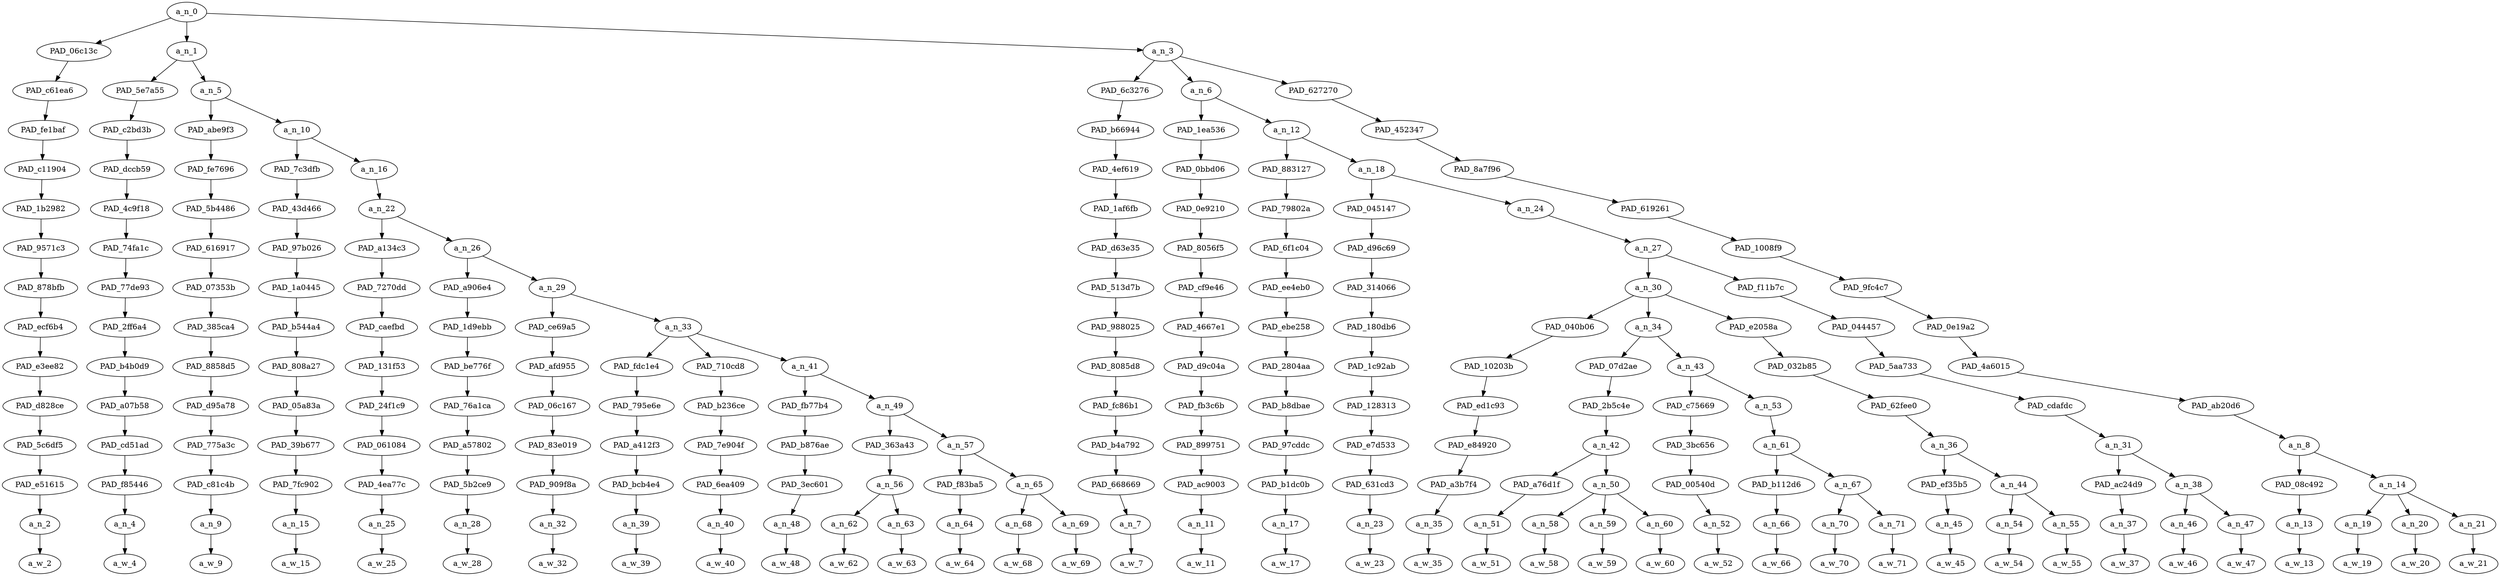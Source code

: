 strict digraph "" {
	a_n_0	[div_dir=1,
		index=0,
		level=14,
		pos="14.460467303240742,14!",
		text_span="[0, 1, 2, 3, 4, 5, 6, 7, 8, 9, 10, 11, 12, 13, 14, 15, 16, 17, 18, 19, 20, 21, 22, 23, 24, 25, 26, 27, 28, 29, 30, 31, 32, 33, 34, \
35, 36, 37]",
		value=1.00000000];
	PAD_06c13c	[div_dir=-1,
		index=1,
		level=13,
		pos="14.0,13!",
		text_span="[14]",
		value=0.01910684];
	a_n_0 -> PAD_06c13c;
	a_n_1	[div_dir=1,
		index=0,
		level=13,
		pos="1.0068359375,13!",
		text_span="[0, 1, 2, 3, 4, 5, 6, 7, 8, 9, 10, 11, 12, 13]",
		value=0.36472131];
	a_n_0 -> a_n_1;
	a_n_3	[div_dir=1,
		index=2,
		level=13,
		pos="28.374565972222225,13!",
		text_span="[15, 16, 17, 18, 19, 20, 21, 22, 23, 24, 25, 26, 27, 28, 29, 30, 31, 32, 33, 34, 35, 36, 37]",
		value=0.61536195];
	a_n_0 -> a_n_3;
	PAD_c61ea6	[div_dir=-1,
		index=2,
		level=12,
		pos="14.0,12!",
		text_span="[14]",
		value=0.01910684];
	PAD_06c13c -> PAD_c61ea6;
	PAD_fe1baf	[div_dir=-1,
		index=3,
		level=11,
		pos="14.0,11!",
		text_span="[14]",
		value=0.01910684];
	PAD_c61ea6 -> PAD_fe1baf;
	PAD_c11904	[div_dir=-1,
		index=4,
		level=10,
		pos="14.0,10!",
		text_span="[14]",
		value=0.01910684];
	PAD_fe1baf -> PAD_c11904;
	PAD_1b2982	[div_dir=-1,
		index=4,
		level=9,
		pos="14.0,9!",
		text_span="[14]",
		value=0.01910684];
	PAD_c11904 -> PAD_1b2982;
	PAD_9571c3	[div_dir=-1,
		index=5,
		level=8,
		pos="14.0,8!",
		text_span="[14]",
		value=0.01910684];
	PAD_1b2982 -> PAD_9571c3;
	PAD_878bfb	[div_dir=-1,
		index=6,
		level=7,
		pos="14.0,7!",
		text_span="[14]",
		value=0.01910684];
	PAD_9571c3 -> PAD_878bfb;
	PAD_ecf6b4	[div_dir=-1,
		index=7,
		level=6,
		pos="14.0,6!",
		text_span="[14]",
		value=0.01910684];
	PAD_878bfb -> PAD_ecf6b4;
	PAD_e3ee82	[div_dir=-1,
		index=9,
		level=5,
		pos="14.0,5!",
		text_span="[14]",
		value=0.01910684];
	PAD_ecf6b4 -> PAD_e3ee82;
	PAD_d828ce	[div_dir=-1,
		index=10,
		level=4,
		pos="14.0,4!",
		text_span="[14]",
		value=0.01910684];
	PAD_e3ee82 -> PAD_d828ce;
	PAD_5c6df5	[div_dir=-1,
		index=11,
		level=3,
		pos="14.0,3!",
		text_span="[14]",
		value=0.01910684];
	PAD_d828ce -> PAD_5c6df5;
	PAD_e51615	[div_dir=-1,
		index=12,
		level=2,
		pos="14.0,2!",
		text_span="[14]",
		value=0.01910684];
	PAD_5c6df5 -> PAD_e51615;
	a_n_2	[div_dir=-1,
		index=14,
		level=1,
		pos="14.0,1!",
		text_span="[14]",
		value=0.01910684];
	PAD_e51615 -> a_n_2;
	a_w_2	[div_dir=0,
		index=14,
		level=0,
		pos="14,0!",
		text_span="[14]",
		value=but];
	a_n_2 -> a_w_2;
	PAD_5e7a55	[div_dir=-1,
		index=0,
		level=12,
		pos="0.0,12!",
		text_span="[0]",
		value=0.03247571];
	a_n_1 -> PAD_5e7a55;
	a_n_5	[div_dir=1,
		index=1,
		level=12,
		pos="2.013671875,12!",
		text_span="[1, 2, 3, 4, 5, 6, 7, 8, 9, 10, 11, 12, 13]",
		value=0.33187217];
	a_n_1 -> a_n_5;
	PAD_c2bd3b	[div_dir=-1,
		index=0,
		level=11,
		pos="0.0,11!",
		text_span="[0]",
		value=0.03247571];
	PAD_5e7a55 -> PAD_c2bd3b;
	PAD_dccb59	[div_dir=-1,
		index=0,
		level=10,
		pos="0.0,10!",
		text_span="[0]",
		value=0.03247571];
	PAD_c2bd3b -> PAD_dccb59;
	PAD_4c9f18	[div_dir=-1,
		index=0,
		level=9,
		pos="0.0,9!",
		text_span="[0]",
		value=0.03247571];
	PAD_dccb59 -> PAD_4c9f18;
	PAD_74fa1c	[div_dir=-1,
		index=0,
		level=8,
		pos="0.0,8!",
		text_span="[0]",
		value=0.03247571];
	PAD_4c9f18 -> PAD_74fa1c;
	PAD_77de93	[div_dir=-1,
		index=0,
		level=7,
		pos="0.0,7!",
		text_span="[0]",
		value=0.03247571];
	PAD_74fa1c -> PAD_77de93;
	PAD_2ff6a4	[div_dir=-1,
		index=0,
		level=6,
		pos="0.0,6!",
		text_span="[0]",
		value=0.03247571];
	PAD_77de93 -> PAD_2ff6a4;
	PAD_b4b0d9	[div_dir=-1,
		index=0,
		level=5,
		pos="0.0,5!",
		text_span="[0]",
		value=0.03247571];
	PAD_2ff6a4 -> PAD_b4b0d9;
	PAD_a07b58	[div_dir=-1,
		index=0,
		level=4,
		pos="0.0,4!",
		text_span="[0]",
		value=0.03247571];
	PAD_b4b0d9 -> PAD_a07b58;
	PAD_cd51ad	[div_dir=-1,
		index=0,
		level=3,
		pos="0.0,3!",
		text_span="[0]",
		value=0.03247571];
	PAD_a07b58 -> PAD_cd51ad;
	PAD_f85446	[div_dir=-1,
		index=0,
		level=2,
		pos="0.0,2!",
		text_span="[0]",
		value=0.03247571];
	PAD_cd51ad -> PAD_f85446;
	a_n_4	[div_dir=-1,
		index=0,
		level=1,
		pos="0.0,1!",
		text_span="[0]",
		value=0.03247571];
	PAD_f85446 -> a_n_4;
	a_w_4	[div_dir=0,
		index=0,
		level=0,
		pos="0,0!",
		text_span="[0]",
		value="<user>"];
	a_n_4 -> a_w_4;
	PAD_abe9f3	[div_dir=1,
		index=1,
		level=11,
		pos="1.0,11!",
		text_span="[1]",
		value=0.02377243];
	a_n_5 -> PAD_abe9f3;
	a_n_10	[div_dir=1,
		index=2,
		level=11,
		pos="3.02734375,11!",
		text_span="[2, 3, 4, 5, 6, 7, 8, 9, 10, 11, 12, 13]",
		value=0.30772357];
	a_n_5 -> a_n_10;
	PAD_fe7696	[div_dir=1,
		index=1,
		level=10,
		pos="1.0,10!",
		text_span="[1]",
		value=0.02377243];
	PAD_abe9f3 -> PAD_fe7696;
	PAD_5b4486	[div_dir=1,
		index=1,
		level=9,
		pos="1.0,9!",
		text_span="[1]",
		value=0.02377243];
	PAD_fe7696 -> PAD_5b4486;
	PAD_616917	[div_dir=1,
		index=1,
		level=8,
		pos="1.0,8!",
		text_span="[1]",
		value=0.02377243];
	PAD_5b4486 -> PAD_616917;
	PAD_07353b	[div_dir=1,
		index=1,
		level=7,
		pos="1.0,7!",
		text_span="[1]",
		value=0.02377243];
	PAD_616917 -> PAD_07353b;
	PAD_385ca4	[div_dir=1,
		index=1,
		level=6,
		pos="1.0,6!",
		text_span="[1]",
		value=0.02377243];
	PAD_07353b -> PAD_385ca4;
	PAD_8858d5	[div_dir=1,
		index=1,
		level=5,
		pos="1.0,5!",
		text_span="[1]",
		value=0.02377243];
	PAD_385ca4 -> PAD_8858d5;
	PAD_d95a78	[div_dir=1,
		index=1,
		level=4,
		pos="1.0,4!",
		text_span="[1]",
		value=0.02377243];
	PAD_8858d5 -> PAD_d95a78;
	PAD_775a3c	[div_dir=1,
		index=1,
		level=3,
		pos="1.0,3!",
		text_span="[1]",
		value=0.02377243];
	PAD_d95a78 -> PAD_775a3c;
	PAD_c81c4b	[div_dir=1,
		index=1,
		level=2,
		pos="1.0,2!",
		text_span="[1]",
		value=0.02377243];
	PAD_775a3c -> PAD_c81c4b;
	a_n_9	[div_dir=1,
		index=1,
		level=1,
		pos="1.0,1!",
		text_span="[1]",
		value=0.02377243];
	PAD_c81c4b -> a_n_9;
	a_w_9	[div_dir=0,
		index=1,
		level=0,
		pos="1,0!",
		text_span="[1]",
		value=is];
	a_n_9 -> a_w_9;
	PAD_7c3dfb	[div_dir=1,
		index=2,
		level=10,
		pos="2.0,10!",
		text_span="[2]",
		value=0.01815538];
	a_n_10 -> PAD_7c3dfb;
	a_n_16	[div_dir=1,
		index=3,
		level=10,
		pos="4.0546875,10!",
		text_span="[3, 4, 5, 6, 7, 8, 9, 10, 11, 12, 13]",
		value=0.28920016];
	a_n_10 -> a_n_16;
	PAD_43d466	[div_dir=1,
		index=2,
		level=9,
		pos="2.0,9!",
		text_span="[2]",
		value=0.01815538];
	PAD_7c3dfb -> PAD_43d466;
	PAD_97b026	[div_dir=1,
		index=2,
		level=8,
		pos="2.0,8!",
		text_span="[2]",
		value=0.01815538];
	PAD_43d466 -> PAD_97b026;
	PAD_1a0445	[div_dir=1,
		index=2,
		level=7,
		pos="2.0,7!",
		text_span="[2]",
		value=0.01815538];
	PAD_97b026 -> PAD_1a0445;
	PAD_b544a4	[div_dir=1,
		index=2,
		level=6,
		pos="2.0,6!",
		text_span="[2]",
		value=0.01815538];
	PAD_1a0445 -> PAD_b544a4;
	PAD_808a27	[div_dir=1,
		index=2,
		level=5,
		pos="2.0,5!",
		text_span="[2]",
		value=0.01815538];
	PAD_b544a4 -> PAD_808a27;
	PAD_05a83a	[div_dir=1,
		index=2,
		level=4,
		pos="2.0,4!",
		text_span="[2]",
		value=0.01815538];
	PAD_808a27 -> PAD_05a83a;
	PAD_39b677	[div_dir=1,
		index=2,
		level=3,
		pos="2.0,3!",
		text_span="[2]",
		value=0.01815538];
	PAD_05a83a -> PAD_39b677;
	PAD_7fc902	[div_dir=1,
		index=2,
		level=2,
		pos="2.0,2!",
		text_span="[2]",
		value=0.01815538];
	PAD_39b677 -> PAD_7fc902;
	a_n_15	[div_dir=1,
		index=2,
		level=1,
		pos="2.0,1!",
		text_span="[2]",
		value=0.01815538];
	PAD_7fc902 -> a_n_15;
	a_w_15	[div_dir=0,
		index=2,
		level=0,
		pos="2,0!",
		text_span="[2]",
		value=going];
	a_n_15 -> a_w_15;
	a_n_22	[div_dir=1,
		index=3,
		level=9,
		pos="4.0546875,9!",
		text_span="[3, 4, 5, 6, 7, 8, 9, 10, 11, 12, 13]",
		value=0.28883112];
	a_n_16 -> a_n_22;
	PAD_a134c3	[div_dir=1,
		index=3,
		level=8,
		pos="3.0,8!",
		text_span="[3]",
		value=0.01861075];
	a_n_22 -> PAD_a134c3;
	a_n_26	[div_dir=1,
		index=4,
		level=8,
		pos="5.109375,8!",
		text_span="[4, 5, 6, 7, 8, 9, 10, 11, 12, 13]",
		value=0.26985132];
	a_n_22 -> a_n_26;
	PAD_7270dd	[div_dir=1,
		index=3,
		level=7,
		pos="3.0,7!",
		text_span="[3]",
		value=0.01861075];
	PAD_a134c3 -> PAD_7270dd;
	PAD_caefbd	[div_dir=1,
		index=3,
		level=6,
		pos="3.0,6!",
		text_span="[3]",
		value=0.01861075];
	PAD_7270dd -> PAD_caefbd;
	PAD_131f53	[div_dir=1,
		index=3,
		level=5,
		pos="3.0,5!",
		text_span="[3]",
		value=0.01861075];
	PAD_caefbd -> PAD_131f53;
	PAD_24f1c9	[div_dir=1,
		index=3,
		level=4,
		pos="3.0,4!",
		text_span="[3]",
		value=0.01861075];
	PAD_131f53 -> PAD_24f1c9;
	PAD_061084	[div_dir=1,
		index=3,
		level=3,
		pos="3.0,3!",
		text_span="[3]",
		value=0.01861075];
	PAD_24f1c9 -> PAD_061084;
	PAD_4ea77c	[div_dir=1,
		index=3,
		level=2,
		pos="3.0,2!",
		text_span="[3]",
		value=0.01861075];
	PAD_061084 -> PAD_4ea77c;
	a_n_25	[div_dir=1,
		index=3,
		level=1,
		pos="3.0,1!",
		text_span="[3]",
		value=0.01861075];
	PAD_4ea77c -> a_n_25;
	a_w_25	[div_dir=0,
		index=3,
		level=0,
		pos="3,0!",
		text_span="[3]",
		value=to];
	a_n_25 -> a_w_25;
	PAD_a906e4	[div_dir=1,
		index=4,
		level=7,
		pos="4.0,7!",
		text_span="[4]",
		value=0.02221444];
	a_n_26 -> PAD_a906e4;
	a_n_29	[div_dir=1,
		index=5,
		level=7,
		pos="6.21875,7!",
		text_span="[5, 6, 7, 8, 9, 10, 11, 12, 13]",
		value=0.24728312];
	a_n_26 -> a_n_29;
	PAD_1d9ebb	[div_dir=1,
		index=4,
		level=6,
		pos="4.0,6!",
		text_span="[4]",
		value=0.02221444];
	PAD_a906e4 -> PAD_1d9ebb;
	PAD_be776f	[div_dir=1,
		index=4,
		level=5,
		pos="4.0,5!",
		text_span="[4]",
		value=0.02221444];
	PAD_1d9ebb -> PAD_be776f;
	PAD_76a1ca	[div_dir=1,
		index=4,
		level=4,
		pos="4.0,4!",
		text_span="[4]",
		value=0.02221444];
	PAD_be776f -> PAD_76a1ca;
	PAD_a57802	[div_dir=1,
		index=4,
		level=3,
		pos="4.0,3!",
		text_span="[4]",
		value=0.02221444];
	PAD_76a1ca -> PAD_a57802;
	PAD_5b2ce9	[div_dir=1,
		index=4,
		level=2,
		pos="4.0,2!",
		text_span="[4]",
		value=0.02221444];
	PAD_a57802 -> PAD_5b2ce9;
	a_n_28	[div_dir=1,
		index=4,
		level=1,
		pos="4.0,1!",
		text_span="[4]",
		value=0.02221444];
	PAD_5b2ce9 -> a_n_28;
	a_w_28	[div_dir=0,
		index=4,
		level=0,
		pos="4,0!",
		text_span="[4]",
		value=let];
	a_n_28 -> a_w_28;
	PAD_ce69a5	[div_dir=1,
		index=5,
		level=6,
		pos="5.0,6!",
		text_span="[5]",
		value=0.06500599];
	a_n_29 -> PAD_ce69a5;
	a_n_33	[div_dir=1,
		index=6,
		level=6,
		pos="7.4375,6!",
		text_span="[6, 7, 8, 9, 10, 11, 12, 13]",
		value=0.18197038];
	a_n_29 -> a_n_33;
	PAD_afd955	[div_dir=1,
		index=5,
		level=5,
		pos="5.0,5!",
		text_span="[5]",
		value=0.06500599];
	PAD_ce69a5 -> PAD_afd955;
	PAD_06c167	[div_dir=1,
		index=5,
		level=4,
		pos="5.0,4!",
		text_span="[5]",
		value=0.06500599];
	PAD_afd955 -> PAD_06c167;
	PAD_83e019	[div_dir=1,
		index=5,
		level=3,
		pos="5.0,3!",
		text_span="[5]",
		value=0.06500599];
	PAD_06c167 -> PAD_83e019;
	PAD_909f8a	[div_dir=1,
		index=5,
		level=2,
		pos="5.0,2!",
		text_span="[5]",
		value=0.06500599];
	PAD_83e019 -> PAD_909f8a;
	a_n_32	[div_dir=1,
		index=5,
		level=1,
		pos="5.0,1!",
		text_span="[5]",
		value=0.06500599];
	PAD_909f8a -> a_n_32;
	a_w_32	[div_dir=0,
		index=5,
		level=0,
		pos="5,0!",
		text_span="[5]",
		value=pedos];
	a_n_32 -> a_w_32;
	PAD_fdc1e4	[div_dir=1,
		index=6,
		level=5,
		pos="6.0,5!",
		text_span="[6]",
		value=0.02212847];
	a_n_33 -> PAD_fdc1e4;
	PAD_710cd8	[div_dir=1,
		index=7,
		level=5,
		pos="7.0,5!",
		text_span="[7]",
		value=0.01905941];
	a_n_33 -> PAD_710cd8;
	a_n_41	[div_dir=1,
		index=8,
		level=5,
		pos="9.3125,5!",
		text_span="[8, 9, 10, 11, 12, 13]",
		value=0.14051480];
	a_n_33 -> a_n_41;
	PAD_795e6e	[div_dir=1,
		index=6,
		level=4,
		pos="6.0,4!",
		text_span="[6]",
		value=0.02212847];
	PAD_fdc1e4 -> PAD_795e6e;
	PAD_a412f3	[div_dir=1,
		index=6,
		level=3,
		pos="6.0,3!",
		text_span="[6]",
		value=0.02212847];
	PAD_795e6e -> PAD_a412f3;
	PAD_bcb4e4	[div_dir=1,
		index=6,
		level=2,
		pos="6.0,2!",
		text_span="[6]",
		value=0.02212847];
	PAD_a412f3 -> PAD_bcb4e4;
	a_n_39	[div_dir=1,
		index=6,
		level=1,
		pos="6.0,1!",
		text_span="[6]",
		value=0.02212847];
	PAD_bcb4e4 -> a_n_39;
	a_w_39	[div_dir=0,
		index=6,
		level=0,
		pos="6,0!",
		text_span="[6]",
		value=run];
	a_n_39 -> a_w_39;
	PAD_b236ce	[div_dir=1,
		index=7,
		level=4,
		pos="7.0,4!",
		text_span="[7]",
		value=0.01905941];
	PAD_710cd8 -> PAD_b236ce;
	PAD_7e904f	[div_dir=1,
		index=7,
		level=3,
		pos="7.0,3!",
		text_span="[7]",
		value=0.01905941];
	PAD_b236ce -> PAD_7e904f;
	PAD_6ea409	[div_dir=1,
		index=7,
		level=2,
		pos="7.0,2!",
		text_span="[7]",
		value=0.01905941];
	PAD_7e904f -> PAD_6ea409;
	a_n_40	[div_dir=1,
		index=7,
		level=1,
		pos="7.0,1!",
		text_span="[7]",
		value=0.01905941];
	PAD_6ea409 -> a_n_40;
	a_w_40	[div_dir=0,
		index=7,
		level=0,
		pos="7,0!",
		text_span="[7]",
		value=freely];
	a_n_40 -> a_w_40;
	PAD_fb77b4	[div_dir=1,
		index=8,
		level=4,
		pos="8.0,4!",
		text_span="[8]",
		value=0.01713013];
	a_n_41 -> PAD_fb77b4;
	a_n_49	[div_dir=1,
		index=9,
		level=4,
		pos="10.625,4!",
		text_span="[9, 10, 11, 12, 13]",
		value=0.12317945];
	a_n_41 -> a_n_49;
	PAD_b876ae	[div_dir=1,
		index=8,
		level=3,
		pos="8.0,3!",
		text_span="[8]",
		value=0.01713013];
	PAD_fb77b4 -> PAD_b876ae;
	PAD_3ec601	[div_dir=1,
		index=8,
		level=2,
		pos="8.0,2!",
		text_span="[8]",
		value=0.01713013];
	PAD_b876ae -> PAD_3ec601;
	a_n_48	[div_dir=1,
		index=8,
		level=1,
		pos="8.0,1!",
		text_span="[8]",
		value=0.01713013];
	PAD_3ec601 -> a_n_48;
	a_w_48	[div_dir=0,
		index=8,
		level=0,
		pos="8,0!",
		text_span="[8]",
		value=on];
	a_n_48 -> a_w_48;
	PAD_363a43	[div_dir=1,
		index=9,
		level=3,
		pos="9.5,3!",
		text_span="[9, 10]",
		value=0.05354631];
	a_n_49 -> PAD_363a43;
	a_n_57	[div_dir=1,
		index=10,
		level=3,
		pos="11.75,3!",
		text_span="[11, 12, 13]",
		value=0.06944983];
	a_n_49 -> a_n_57;
	a_n_56	[div_dir=1,
		index=9,
		level=2,
		pos="9.5,2!",
		text_span="[9, 10]",
		value=0.05354631];
	PAD_363a43 -> a_n_56;
	a_n_62	[div_dir=1,
		index=9,
		level=1,
		pos="9.0,1!",
		text_span="[9]",
		value=0.03398157];
	a_n_56 -> a_n_62;
	a_n_63	[div_dir=-1,
		index=10,
		level=1,
		pos="10.0,1!",
		text_span="[10]",
		value=0.01949335];
	a_n_56 -> a_n_63;
	a_w_62	[div_dir=0,
		index=9,
		level=0,
		pos="9,0!",
		text_span="[9]",
		value=gab];
	a_n_62 -> a_w_62;
	a_w_63	[div_dir=0,
		index=10,
		level=0,
		pos="10,0!",
		text_span="[10]",
		value=advocating];
	a_n_63 -> a_w_63;
	PAD_f83ba5	[div_dir=1,
		index=10,
		level=2,
		pos="11.0,2!",
		text_span="[11]",
		value=0.01881788];
	a_n_57 -> PAD_f83ba5;
	a_n_65	[div_dir=1,
		index=11,
		level=2,
		pos="12.5,2!",
		text_span="[12, 13]",
		value=0.05044670];
	a_n_57 -> a_n_65;
	a_n_64	[div_dir=1,
		index=11,
		level=1,
		pos="11.0,1!",
		text_span="[11]",
		value=0.01881788];
	PAD_f83ba5 -> a_n_64;
	a_w_64	[div_dir=0,
		index=11,
		level=0,
		pos="11,0!",
		text_span="[11]",
		value=for];
	a_n_64 -> a_w_64;
	a_n_68	[div_dir=1,
		index=12,
		level=1,
		pos="12.0,1!",
		text_span="[12]",
		value=0.02938680];
	a_n_65 -> a_n_68;
	a_n_69	[div_dir=1,
		index=13,
		level=1,
		pos="13.0,1!",
		text_span="[13]",
		value=0.02085703];
	a_n_65 -> a_n_69;
	a_w_68	[div_dir=0,
		index=12,
		level=0,
		pos="12,0!",
		text_span="[12]",
		value=child];
	a_n_68 -> a_w_68;
	a_w_69	[div_dir=0,
		index=13,
		level=0,
		pos="13,0!",
		text_span="[13]",
		value=fucking];
	a_n_69 -> a_w_69;
	PAD_6c3276	[div_dir=1,
		index=4,
		level=12,
		pos="33.0,12!",
		text_span="[33]",
		value=0.02085987];
	a_n_3 -> PAD_6c3276;
	a_n_6	[div_dir=1,
		index=3,
		level=12,
		pos="17.123697916666668,12!",
		text_span="[15, 16, 17, 18, 19, 20, 21, 22, 23, 24, 25, 26, 27, 28, 29, 30, 31, 32]",
		value=0.49631572];
	a_n_3 -> a_n_6;
	PAD_627270	[div_dir=1,
		index=5,
		level=12,
		pos="35.0,12!",
		text_span="[34, 35, 36, 37]",
		value=0.09742996];
	a_n_3 -> PAD_627270;
	PAD_b66944	[div_dir=1,
		index=6,
		level=11,
		pos="33.0,11!",
		text_span="[33]",
		value=0.02085987];
	PAD_6c3276 -> PAD_b66944;
	PAD_4ef619	[div_dir=1,
		index=8,
		level=10,
		pos="33.0,10!",
		text_span="[33]",
		value=0.02085987];
	PAD_b66944 -> PAD_4ef619;
	PAD_1af6fb	[div_dir=1,
		index=9,
		level=9,
		pos="33.0,9!",
		text_span="[33]",
		value=0.02085987];
	PAD_4ef619 -> PAD_1af6fb;
	PAD_d63e35	[div_dir=1,
		index=10,
		level=8,
		pos="33.0,8!",
		text_span="[33]",
		value=0.02085987];
	PAD_1af6fb -> PAD_d63e35;
	PAD_513d7b	[div_dir=1,
		index=12,
		level=7,
		pos="33.0,7!",
		text_span="[33]",
		value=0.02085987];
	PAD_d63e35 -> PAD_513d7b;
	PAD_988025	[div_dir=1,
		index=15,
		level=6,
		pos="33.0,6!",
		text_span="[33]",
		value=0.02085987];
	PAD_513d7b -> PAD_988025;
	PAD_8085d8	[div_dir=1,
		index=18,
		level=5,
		pos="33.0,5!",
		text_span="[33]",
		value=0.02085987];
	PAD_988025 -> PAD_8085d8;
	PAD_fc86b1	[div_dir=1,
		index=20,
		level=4,
		pos="33.0,4!",
		text_span="[33]",
		value=0.02085987];
	PAD_8085d8 -> PAD_fc86b1;
	PAD_b4a792	[div_dir=1,
		index=21,
		level=3,
		pos="33.0,3!",
		text_span="[33]",
		value=0.02085987];
	PAD_fc86b1 -> PAD_b4a792;
	PAD_668669	[div_dir=1,
		index=26,
		level=2,
		pos="33.0,2!",
		text_span="[33]",
		value=0.02085987];
	PAD_b4a792 -> PAD_668669;
	a_n_7	[div_dir=1,
		index=33,
		level=1,
		pos="33.0,1!",
		text_span="[33]",
		value=0.02085987];
	PAD_668669 -> a_n_7;
	a_w_7	[div_dir=0,
		index=33,
		level=0,
		pos="33,0!",
		text_span="[33]",
		value=you2];
	a_n_7 -> a_w_7;
	PAD_1ea536	[div_dir=1,
		index=4,
		level=11,
		pos="15.0,11!",
		text_span="[15]",
		value=0.01911378];
	a_n_6 -> PAD_1ea536;
	a_n_12	[div_dir=1,
		index=5,
		level=11,
		pos="19.247395833333336,11!",
		text_span="[16, 17, 18, 19, 20, 21, 22, 23, 24, 25, 26, 27, 28, 29, 30, 31, 32]",
		value=0.47650105];
	a_n_6 -> a_n_12;
	PAD_0bbd06	[div_dir=1,
		index=5,
		level=10,
		pos="15.0,10!",
		text_span="[15]",
		value=0.01911378];
	PAD_1ea536 -> PAD_0bbd06;
	PAD_0e9210	[div_dir=1,
		index=5,
		level=9,
		pos="15.0,9!",
		text_span="[15]",
		value=0.01911378];
	PAD_0bbd06 -> PAD_0e9210;
	PAD_8056f5	[div_dir=1,
		index=6,
		level=8,
		pos="15.0,8!",
		text_span="[15]",
		value=0.01911378];
	PAD_0e9210 -> PAD_8056f5;
	PAD_cf9e46	[div_dir=1,
		index=7,
		level=7,
		pos="15.0,7!",
		text_span="[15]",
		value=0.01911378];
	PAD_8056f5 -> PAD_cf9e46;
	PAD_4667e1	[div_dir=1,
		index=8,
		level=6,
		pos="15.0,6!",
		text_span="[15]",
		value=0.01911378];
	PAD_cf9e46 -> PAD_4667e1;
	PAD_d9c04a	[div_dir=1,
		index=10,
		level=5,
		pos="15.0,5!",
		text_span="[15]",
		value=0.01911378];
	PAD_4667e1 -> PAD_d9c04a;
	PAD_fb3c6b	[div_dir=1,
		index=11,
		level=4,
		pos="15.0,4!",
		text_span="[15]",
		value=0.01911378];
	PAD_d9c04a -> PAD_fb3c6b;
	PAD_899751	[div_dir=1,
		index=12,
		level=3,
		pos="15.0,3!",
		text_span="[15]",
		value=0.01911378];
	PAD_fb3c6b -> PAD_899751;
	PAD_ac9003	[div_dir=1,
		index=13,
		level=2,
		pos="15.0,2!",
		text_span="[15]",
		value=0.01911378];
	PAD_899751 -> PAD_ac9003;
	a_n_11	[div_dir=1,
		index=15,
		level=1,
		pos="15.0,1!",
		text_span="[15]",
		value=0.01911378];
	PAD_ac9003 -> a_n_11;
	a_w_11	[div_dir=0,
		index=15,
		level=0,
		pos="15,0!",
		text_span="[15]",
		value=if];
	a_n_11 -> a_w_11;
	PAD_883127	[div_dir=1,
		index=6,
		level=10,
		pos="16.0,10!",
		text_span="[16]",
		value=0.01907505];
	a_n_12 -> PAD_883127;
	a_n_18	[div_dir=1,
		index=7,
		level=10,
		pos="22.494791666666668,10!",
		text_span="[17, 18, 19, 20, 21, 22, 23, 24, 25, 26, 27, 28, 29, 30, 31, 32]",
		value=0.45671540];
	a_n_12 -> a_n_18;
	PAD_79802a	[div_dir=1,
		index=6,
		level=9,
		pos="16.0,9!",
		text_span="[16]",
		value=0.01907505];
	PAD_883127 -> PAD_79802a;
	PAD_6f1c04	[div_dir=1,
		index=7,
		level=8,
		pos="16.0,8!",
		text_span="[16]",
		value=0.01907505];
	PAD_79802a -> PAD_6f1c04;
	PAD_ee4eb0	[div_dir=1,
		index=8,
		level=7,
		pos="16.0,7!",
		text_span="[16]",
		value=0.01907505];
	PAD_6f1c04 -> PAD_ee4eb0;
	PAD_ebe258	[div_dir=1,
		index=9,
		level=6,
		pos="16.0,6!",
		text_span="[16]",
		value=0.01907505];
	PAD_ee4eb0 -> PAD_ebe258;
	PAD_2804aa	[div_dir=1,
		index=11,
		level=5,
		pos="16.0,5!",
		text_span="[16]",
		value=0.01907505];
	PAD_ebe258 -> PAD_2804aa;
	PAD_b8dbae	[div_dir=1,
		index=12,
		level=4,
		pos="16.0,4!",
		text_span="[16]",
		value=0.01907505];
	PAD_2804aa -> PAD_b8dbae;
	PAD_97cddc	[div_dir=1,
		index=13,
		level=3,
		pos="16.0,3!",
		text_span="[16]",
		value=0.01907505];
	PAD_b8dbae -> PAD_97cddc;
	PAD_b1dc0b	[div_dir=1,
		index=14,
		level=2,
		pos="16.0,2!",
		text_span="[16]",
		value=0.01907505];
	PAD_97cddc -> PAD_b1dc0b;
	a_n_17	[div_dir=1,
		index=16,
		level=1,
		pos="16.0,1!",
		text_span="[16]",
		value=0.01907505];
	PAD_b1dc0b -> a_n_17;
	a_w_17	[div_dir=0,
		index=16,
		level=0,
		pos="16,0!",
		text_span="[16]",
		value=you];
	a_n_17 -> a_w_17;
	PAD_045147	[div_dir=1,
		index=7,
		level=9,
		pos="17.0,9!",
		text_span="[17]",
		value=0.02240056];
	a_n_18 -> PAD_045147;
	a_n_24	[div_dir=1,
		index=8,
		level=9,
		pos="27.989583333333336,9!",
		text_span="[18, 19, 20, 21, 22, 23, 24, 25, 26, 27, 28, 29, 30, 31, 32]",
		value=0.43363867];
	a_n_18 -> a_n_24;
	PAD_d96c69	[div_dir=1,
		index=8,
		level=8,
		pos="17.0,8!",
		text_span="[17]",
		value=0.02240056];
	PAD_045147 -> PAD_d96c69;
	PAD_314066	[div_dir=1,
		index=9,
		level=7,
		pos="17.0,7!",
		text_span="[17]",
		value=0.02240056];
	PAD_d96c69 -> PAD_314066;
	PAD_180db6	[div_dir=1,
		index=10,
		level=6,
		pos="17.0,6!",
		text_span="[17]",
		value=0.02240056];
	PAD_314066 -> PAD_180db6;
	PAD_1c92ab	[div_dir=1,
		index=12,
		level=5,
		pos="17.0,5!",
		text_span="[17]",
		value=0.02240056];
	PAD_180db6 -> PAD_1c92ab;
	PAD_128313	[div_dir=1,
		index=13,
		level=4,
		pos="17.0,4!",
		text_span="[17]",
		value=0.02240056];
	PAD_1c92ab -> PAD_128313;
	PAD_e7d533	[div_dir=1,
		index=14,
		level=3,
		pos="17.0,3!",
		text_span="[17]",
		value=0.02240056];
	PAD_128313 -> PAD_e7d533;
	PAD_631cd3	[div_dir=1,
		index=15,
		level=2,
		pos="17.0,2!",
		text_span="[17]",
		value=0.02240056];
	PAD_e7d533 -> PAD_631cd3;
	a_n_23	[div_dir=1,
		index=17,
		level=1,
		pos="17.0,1!",
		text_span="[17]",
		value=0.02240056];
	PAD_631cd3 -> a_n_23;
	a_w_23	[div_dir=0,
		index=17,
		level=0,
		pos="17,0!",
		text_span="[17]",
		value=think];
	a_n_23 -> a_w_23;
	a_n_27	[div_dir=1,
		index=9,
		level=8,
		pos="27.989583333333336,8!",
		text_span="[18, 19, 20, 21, 22, 23, 24, 25, 26, 27, 28, 29, 30, 31, 32]",
		value=0.43297641];
	a_n_24 -> a_n_27;
	a_n_30	[div_dir=1,
		index=10,
		level=7,
		pos="25.229166666666668,7!",
		text_span="[18, 19, 20, 21, 22, 23, 24, 25, 26, 27, 28, 29]",
		value=0.37477827];
	a_n_27 -> a_n_30;
	PAD_f11b7c	[div_dir=1,
		index=11,
		level=7,
		pos="30.75,7!",
		text_span="[30, 31, 32]",
		value=0.05753587];
	a_n_27 -> PAD_f11b7c;
	PAD_040b06	[div_dir=1,
		index=12,
		level=6,
		pos="26.0,6!",
		text_span="[26]",
		value=0.01948375];
	a_n_30 -> PAD_040b06;
	a_n_34	[div_dir=1,
		index=11,
		level=6,
		pos="21.4375,6!",
		text_span="[18, 19, 20, 21, 22, 23, 24, 25]",
		value=0.28830819];
	a_n_30 -> a_n_34;
	PAD_e2058a	[div_dir=1,
		index=13,
		level=6,
		pos="28.25,6!",
		text_span="[27, 28, 29]",
		value=0.06632582];
	a_n_30 -> PAD_e2058a;
	PAD_10203b	[div_dir=1,
		index=15,
		level=5,
		pos="26.0,5!",
		text_span="[26]",
		value=0.01948375];
	PAD_040b06 -> PAD_10203b;
	PAD_ed1c93	[div_dir=1,
		index=17,
		level=4,
		pos="26.0,4!",
		text_span="[26]",
		value=0.01948375];
	PAD_10203b -> PAD_ed1c93;
	PAD_e84920	[div_dir=1,
		index=18,
		level=3,
		pos="26.0,3!",
		text_span="[26]",
		value=0.01948375];
	PAD_ed1c93 -> PAD_e84920;
	PAD_a3b7f4	[div_dir=1,
		index=21,
		level=2,
		pos="26.0,2!",
		text_span="[26]",
		value=0.01948375];
	PAD_e84920 -> PAD_a3b7f4;
	a_n_35	[div_dir=1,
		index=26,
		level=1,
		pos="26.0,1!",
		text_span="[26]",
		value=0.01948375];
	PAD_a3b7f4 -> a_n_35;
	a_w_35	[div_dir=0,
		index=26,
		level=0,
		pos="26,0!",
		text_span="[26]",
		value=and1];
	a_n_35 -> a_w_35;
	PAD_07d2ae	[div_dir=1,
		index=13,
		level=5,
		pos="20.0,5!",
		text_span="[18, 19, 20, 21]",
		value=0.21247581];
	a_n_34 -> PAD_07d2ae;
	a_n_43	[div_dir=1,
		index=14,
		level=5,
		pos="22.875,5!",
		text_span="[22, 23, 24, 25]",
		value=0.07521521];
	a_n_34 -> a_n_43;
	PAD_2b5c4e	[div_dir=1,
		index=14,
		level=4,
		pos="20.0,4!",
		text_span="[18, 19, 20, 21]",
		value=0.21247581];
	PAD_07d2ae -> PAD_2b5c4e;
	a_n_42	[div_dir=1,
		index=15,
		level=3,
		pos="20.0,3!",
		text_span="[18, 19, 20, 21]",
		value=0.21247581];
	PAD_2b5c4e -> a_n_42;
	PAD_a76d1f	[div_dir=1,
		index=17,
		level=2,
		pos="21.0,2!",
		text_span="[21]",
		value=0.07262070];
	a_n_42 -> PAD_a76d1f;
	a_n_50	[div_dir=1,
		index=16,
		level=2,
		pos="19.0,2!",
		text_span="[18, 19, 20]",
		value=0.13920965];
	a_n_42 -> a_n_50;
	a_n_51	[div_dir=1,
		index=21,
		level=1,
		pos="21.0,1!",
		text_span="[21]",
		value=0.07262070];
	PAD_a76d1f -> a_n_51;
	a_w_51	[div_dir=0,
		index=21,
		level=0,
		pos="21,0!",
		text_span="[21]",
		value=rapists];
	a_n_51 -> a_w_51;
	a_n_58	[div_dir=1,
		index=18,
		level=1,
		pos="18.0,1!",
		text_span="[18]",
		value=0.08901565];
	a_n_50 -> a_n_58;
	a_n_59	[div_dir=1,
		index=19,
		level=1,
		pos="19.0,1!",
		text_span="[19]",
		value=0.02295056];
	a_n_50 -> a_n_59;
	a_n_60	[div_dir=1,
		index=20,
		level=1,
		pos="20.0,1!",
		text_span="[20]",
		value=0.02669585];
	a_n_50 -> a_n_60;
	a_w_58	[div_dir=0,
		index=18,
		level=0,
		pos="18,0!",
		text_span="[18]",
		value=nigger];
	a_n_58 -> a_w_58;
	a_w_59	[div_dir=0,
		index=19,
		level=0,
		pos="19,0!",
		text_span="[19]",
		value=and];
	a_n_59 -> a_w_59;
	a_w_60	[div_dir=0,
		index=20,
		level=0,
		pos="20,0!",
		text_span="[20]",
		value=jew];
	a_n_60 -> a_w_60;
	PAD_c75669	[div_dir=1,
		index=15,
		level=4,
		pos="22.0,4!",
		text_span="[22]",
		value=0.01764831];
	a_n_43 -> PAD_c75669;
	a_n_53	[div_dir=1,
		index=16,
		level=4,
		pos="23.75,4!",
		text_span="[23, 24, 25]",
		value=0.05739191];
	a_n_43 -> a_n_53;
	PAD_3bc656	[div_dir=1,
		index=16,
		level=3,
		pos="22.0,3!",
		text_span="[22]",
		value=0.01764831];
	PAD_c75669 -> PAD_3bc656;
	PAD_00540d	[div_dir=1,
		index=18,
		level=2,
		pos="22.0,2!",
		text_span="[22]",
		value=0.01764831];
	PAD_3bc656 -> PAD_00540d;
	a_n_52	[div_dir=1,
		index=22,
		level=1,
		pos="22.0,1!",
		text_span="[22]",
		value=0.01764831];
	PAD_00540d -> a_n_52;
	a_w_52	[div_dir=0,
		index=22,
		level=0,
		pos="22,0!",
		text_span="[22]",
		value=that];
	a_n_52 -> a_w_52;
	a_n_61	[div_dir=1,
		index=17,
		level=3,
		pos="23.75,3!",
		text_span="[23, 24, 25]",
		value=0.05723736];
	a_n_53 -> a_n_61;
	PAD_b112d6	[div_dir=1,
		index=19,
		level=2,
		pos="23.0,2!",
		text_span="[23]",
		value=0.01886467];
	a_n_61 -> PAD_b112d6;
	a_n_67	[div_dir=1,
		index=20,
		level=2,
		pos="24.5,2!",
		text_span="[24, 25]",
		value=0.03821814];
	a_n_61 -> a_n_67;
	a_n_66	[div_dir=1,
		index=23,
		level=1,
		pos="23.0,1!",
		text_span="[23]",
		value=0.01886467];
	PAD_b112d6 -> a_n_66;
	a_w_66	[div_dir=0,
		index=23,
		level=0,
		pos="23,0!",
		text_span="[23]",
		value=want];
	a_n_66 -> a_w_66;
	a_n_70	[div_dir=1,
		index=24,
		level=1,
		pos="24.0,1!",
		text_span="[24]",
		value=0.02036808];
	a_n_67 -> a_n_70;
	a_n_71	[div_dir=-1,
		index=25,
		level=1,
		pos="25.0,1!",
		text_span="[25]",
		value=0.01774685];
	a_n_67 -> a_n_71;
	a_w_70	[div_dir=0,
		index=24,
		level=0,
		pos="24,0!",
		text_span="[24]",
		value=you1];
	a_n_70 -> a_w_70;
	a_w_71	[div_dir=0,
		index=25,
		level=0,
		pos="25,0!",
		text_span="[25]",
		value=enslaved];
	a_n_71 -> a_w_71;
	PAD_032b85	[div_dir=1,
		index=16,
		level=5,
		pos="28.25,5!",
		text_span="[27, 28, 29]",
		value=0.06632582];
	PAD_e2058a -> PAD_032b85;
	PAD_62fee0	[div_dir=1,
		index=18,
		level=4,
		pos="28.25,4!",
		text_span="[27, 28, 29]",
		value=0.06632582];
	PAD_032b85 -> PAD_62fee0;
	a_n_36	[div_dir=1,
		index=19,
		level=3,
		pos="28.25,3!",
		text_span="[27, 28, 29]",
		value=0.06632582];
	PAD_62fee0 -> a_n_36;
	PAD_ef35b5	[div_dir=1,
		index=23,
		level=2,
		pos="29.0,2!",
		text_span="[29]",
		value=0.02203821];
	a_n_36 -> PAD_ef35b5;
	a_n_44	[div_dir=1,
		index=22,
		level=2,
		pos="27.5,2!",
		text_span="[27, 28]",
		value=0.04402681];
	a_n_36 -> a_n_44;
	a_n_45	[div_dir=1,
		index=29,
		level=1,
		pos="29.0,1!",
		text_span="[29]",
		value=0.02203821];
	PAD_ef35b5 -> a_n_45;
	a_w_45	[div_dir=0,
		index=29,
		level=0,
		pos="29,0!",
		text_span="[29]",
		value=raped];
	a_n_45 -> a_w_45;
	a_n_54	[div_dir=1,
		index=27,
		level=1,
		pos="27.0,1!",
		text_span="[27]",
		value=0.02046267];
	a_n_44 -> a_n_54;
	a_n_55	[div_dir=1,
		index=28,
		level=1,
		pos="28.0,1!",
		text_span="[28]",
		value=0.02327252];
	a_n_44 -> a_n_55;
	a_w_54	[div_dir=0,
		index=27,
		level=0,
		pos="27,0!",
		text_span="[27]",
		value=your];
	a_n_54 -> a_w_54;
	a_w_55	[div_dir=0,
		index=28,
		level=0,
		pos="28,0!",
		text_span="[28]",
		value=kids];
	a_n_55 -> a_w_55;
	PAD_044457	[div_dir=1,
		index=14,
		level=6,
		pos="30.75,6!",
		text_span="[30, 31, 32]",
		value=0.05753587];
	PAD_f11b7c -> PAD_044457;
	PAD_5aa733	[div_dir=1,
		index=17,
		level=5,
		pos="30.75,5!",
		text_span="[30, 31, 32]",
		value=0.05753587];
	PAD_044457 -> PAD_5aa733;
	PAD_cdafdc	[div_dir=1,
		index=19,
		level=4,
		pos="30.75,4!",
		text_span="[30, 31, 32]",
		value=0.05753587];
	PAD_5aa733 -> PAD_cdafdc;
	a_n_31	[div_dir=1,
		index=20,
		level=3,
		pos="30.75,3!",
		text_span="[30, 31, 32]",
		value=0.05753587];
	PAD_cdafdc -> a_n_31;
	PAD_ac24d9	[div_dir=1,
		index=24,
		level=2,
		pos="30.0,2!",
		text_span="[30]",
		value=0.01827274];
	a_n_31 -> PAD_ac24d9;
	a_n_38	[div_dir=1,
		index=25,
		level=2,
		pos="31.5,2!",
		text_span="[31, 32]",
		value=0.03911480];
	a_n_31 -> a_n_38;
	a_n_37	[div_dir=1,
		index=30,
		level=1,
		pos="30.0,1!",
		text_span="[30]",
		value=0.01827274];
	PAD_ac24d9 -> a_n_37;
	a_w_37	[div_dir=0,
		index=30,
		level=0,
		pos="30,0!",
		text_span="[30]",
		value=should];
	a_n_37 -> a_w_37;
	a_n_46	[div_dir=1,
		index=31,
		level=1,
		pos="31.0,1!",
		text_span="[31]",
		value=0.01698611];
	a_n_38 -> a_n_46;
	a_n_47	[div_dir=1,
		index=32,
		level=1,
		pos="32.0,1!",
		text_span="[32]",
		value=0.02198771];
	a_n_38 -> a_n_47;
	a_w_46	[div_dir=0,
		index=31,
		level=0,
		pos="31,0!",
		text_span="[31]",
		value=be];
	a_n_46 -> a_w_46;
	a_w_47	[div_dir=0,
		index=32,
		level=0,
		pos="32,0!",
		text_span="[32]",
		value=killed];
	a_n_47 -> a_w_47;
	PAD_452347	[div_dir=1,
		index=7,
		level=11,
		pos="35.0,11!",
		text_span="[34, 35, 36, 37]",
		value=0.09742996];
	PAD_627270 -> PAD_452347;
	PAD_8a7f96	[div_dir=1,
		index=9,
		level=10,
		pos="35.0,10!",
		text_span="[34, 35, 36, 37]",
		value=0.09742996];
	PAD_452347 -> PAD_8a7f96;
	PAD_619261	[div_dir=1,
		index=10,
		level=9,
		pos="35.0,9!",
		text_span="[34, 35, 36, 37]",
		value=0.09742996];
	PAD_8a7f96 -> PAD_619261;
	PAD_1008f9	[div_dir=1,
		index=11,
		level=8,
		pos="35.0,8!",
		text_span="[34, 35, 36, 37]",
		value=0.09742996];
	PAD_619261 -> PAD_1008f9;
	PAD_9fc4c7	[div_dir=1,
		index=13,
		level=7,
		pos="35.0,7!",
		text_span="[34, 35, 36, 37]",
		value=0.09742996];
	PAD_1008f9 -> PAD_9fc4c7;
	PAD_0e19a2	[div_dir=1,
		index=16,
		level=6,
		pos="35.0,6!",
		text_span="[34, 35, 36, 37]",
		value=0.09742996];
	PAD_9fc4c7 -> PAD_0e19a2;
	PAD_4a6015	[div_dir=1,
		index=19,
		level=5,
		pos="35.0,5!",
		text_span="[34, 35, 36, 37]",
		value=0.09742996];
	PAD_0e19a2 -> PAD_4a6015;
	PAD_ab20d6	[div_dir=1,
		index=21,
		level=4,
		pos="35.0,4!",
		text_span="[34, 35, 36, 37]",
		value=0.09742996];
	PAD_4a6015 -> PAD_ab20d6;
	a_n_8	[div_dir=1,
		index=22,
		level=3,
		pos="35.0,3!",
		text_span="[34, 35, 36, 37]",
		value=0.09742996];
	PAD_ab20d6 -> a_n_8;
	PAD_08c492	[div_dir=1,
		index=27,
		level=2,
		pos="34.0,2!",
		text_span="[34]",
		value=0.02080038];
	a_n_8 -> PAD_08c492;
	a_n_14	[div_dir=1,
		index=28,
		level=2,
		pos="36.0,2!",
		text_span="[35, 36, 37]",
		value=0.07638578];
	a_n_8 -> a_n_14;
	a_n_13	[div_dir=1,
		index=34,
		level=1,
		pos="34.0,1!",
		text_span="[34]",
		value=0.02080038];
	PAD_08c492 -> a_n_13;
	a_w_13	[div_dir=0,
		index=34,
		level=0,
		pos="34,0!",
		text_span="[34]",
		value=are];
	a_n_13 -> a_w_13;
	a_n_19	[div_dir=1,
		index=35,
		level=1,
		pos="35.0,1!",
		text_span="[35]",
		value=0.02001862];
	a_n_14 -> a_n_19;
	a_n_20	[div_dir=1,
		index=36,
		level=1,
		pos="36.0,1!",
		text_span="[36]",
		value=0.02478141];
	a_n_14 -> a_n_20;
	a_n_21	[div_dir=1,
		index=37,
		level=1,
		pos="37.0,1!",
		text_span="[37]",
		value=0.03131731];
	a_n_14 -> a_n_21;
	a_w_19	[div_dir=0,
		index=35,
		level=0,
		pos="35,0!",
		text_span="[35]",
		value=the];
	a_n_19 -> a_w_19;
	a_w_20	[div_dir=0,
		index=36,
		level=0,
		pos="36,0!",
		text_span="[36]",
		value=bad];
	a_n_20 -> a_w_20;
	a_w_21	[div_dir=0,
		index=37,
		level=0,
		pos="37,0!",
		text_span="[37]",
		value=guy];
	a_n_21 -> a_w_21;
}
